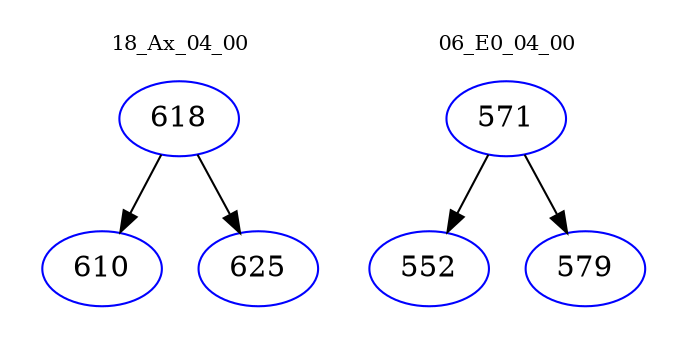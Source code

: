 digraph{
subgraph cluster_0 {
color = white
label = "18_Ax_04_00";
fontsize=10;
T0_618 [label="618", color="blue"]
T0_618 -> T0_610 [color="black"]
T0_610 [label="610", color="blue"]
T0_618 -> T0_625 [color="black"]
T0_625 [label="625", color="blue"]
}
subgraph cluster_1 {
color = white
label = "06_E0_04_00";
fontsize=10;
T1_571 [label="571", color="blue"]
T1_571 -> T1_552 [color="black"]
T1_552 [label="552", color="blue"]
T1_571 -> T1_579 [color="black"]
T1_579 [label="579", color="blue"]
}
}
